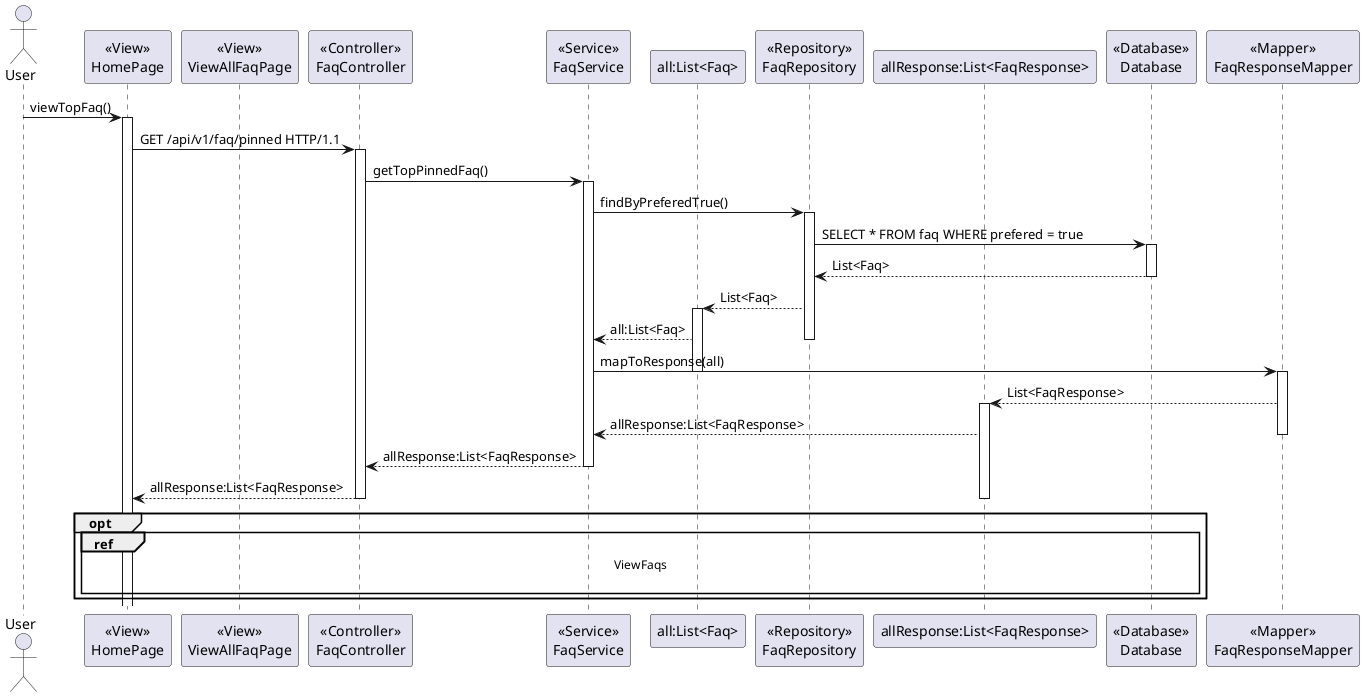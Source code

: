 @startuml
actor User

participant HomePage as "<<View>>\nHomePage"

participant ViewAllFaqPage as "<<View>>\nViewAllFaqPage"

participant FaqController as "<<Controller>>\nFaqController"

participant FaqService as "<<Service>>\nFaqService"

participant allFaq as "all:List<Faq>"

participant FaqRepository as "<<Repository>>\nFaqRepository"

participant allResponse as "allResponse:List<FaqResponse>"

participant Database as "<<Database>>\nDatabase"

participant FaqResponseMapper as "<<Mapper>>\nFaqResponseMapper"

User -> HomePage: viewTopFaq()
activate HomePage
HomePage -> FaqController: GET /api/v1/faq/pinned HTTP/1.1
activate FaqController
FaqController -> FaqService: getTopPinnedFaq()
activate FaqService
FaqService -> FaqRepository: findByPreferedTrue()
activate FaqRepository
FaqRepository -> Database: SELECT * FROM faq WHERE prefered = true
activate Database
Database --> FaqRepository: List<Faq>
deactivate Database
FaqRepository --> allFaq: List<Faq>
activate allFaq

allFaq --> FaqService: all:List<Faq>

deactivate FaqRepository

FaqService -> FaqResponseMapper: mapToResponse(all)
deactivate allFaq
activate FaqResponseMapper

FaqResponseMapper --> allResponse: List<FaqResponse>

activate allResponse

allResponse --> FaqService: allResponse:List<FaqResponse>
deactivate FaqResponseMapper

FaqService --> FaqController: allResponse:List<FaqResponse>

deactivate FaqService

FaqController --> HomePage: allResponse:List<FaqResponse>
deactivate allResponse

deactivate FaqController

opt
ref over HomePage, FaqController, FaqService, FaqRepository, Database, allFaq, allResponse
    ViewFaqs

end
end opt


@enduml